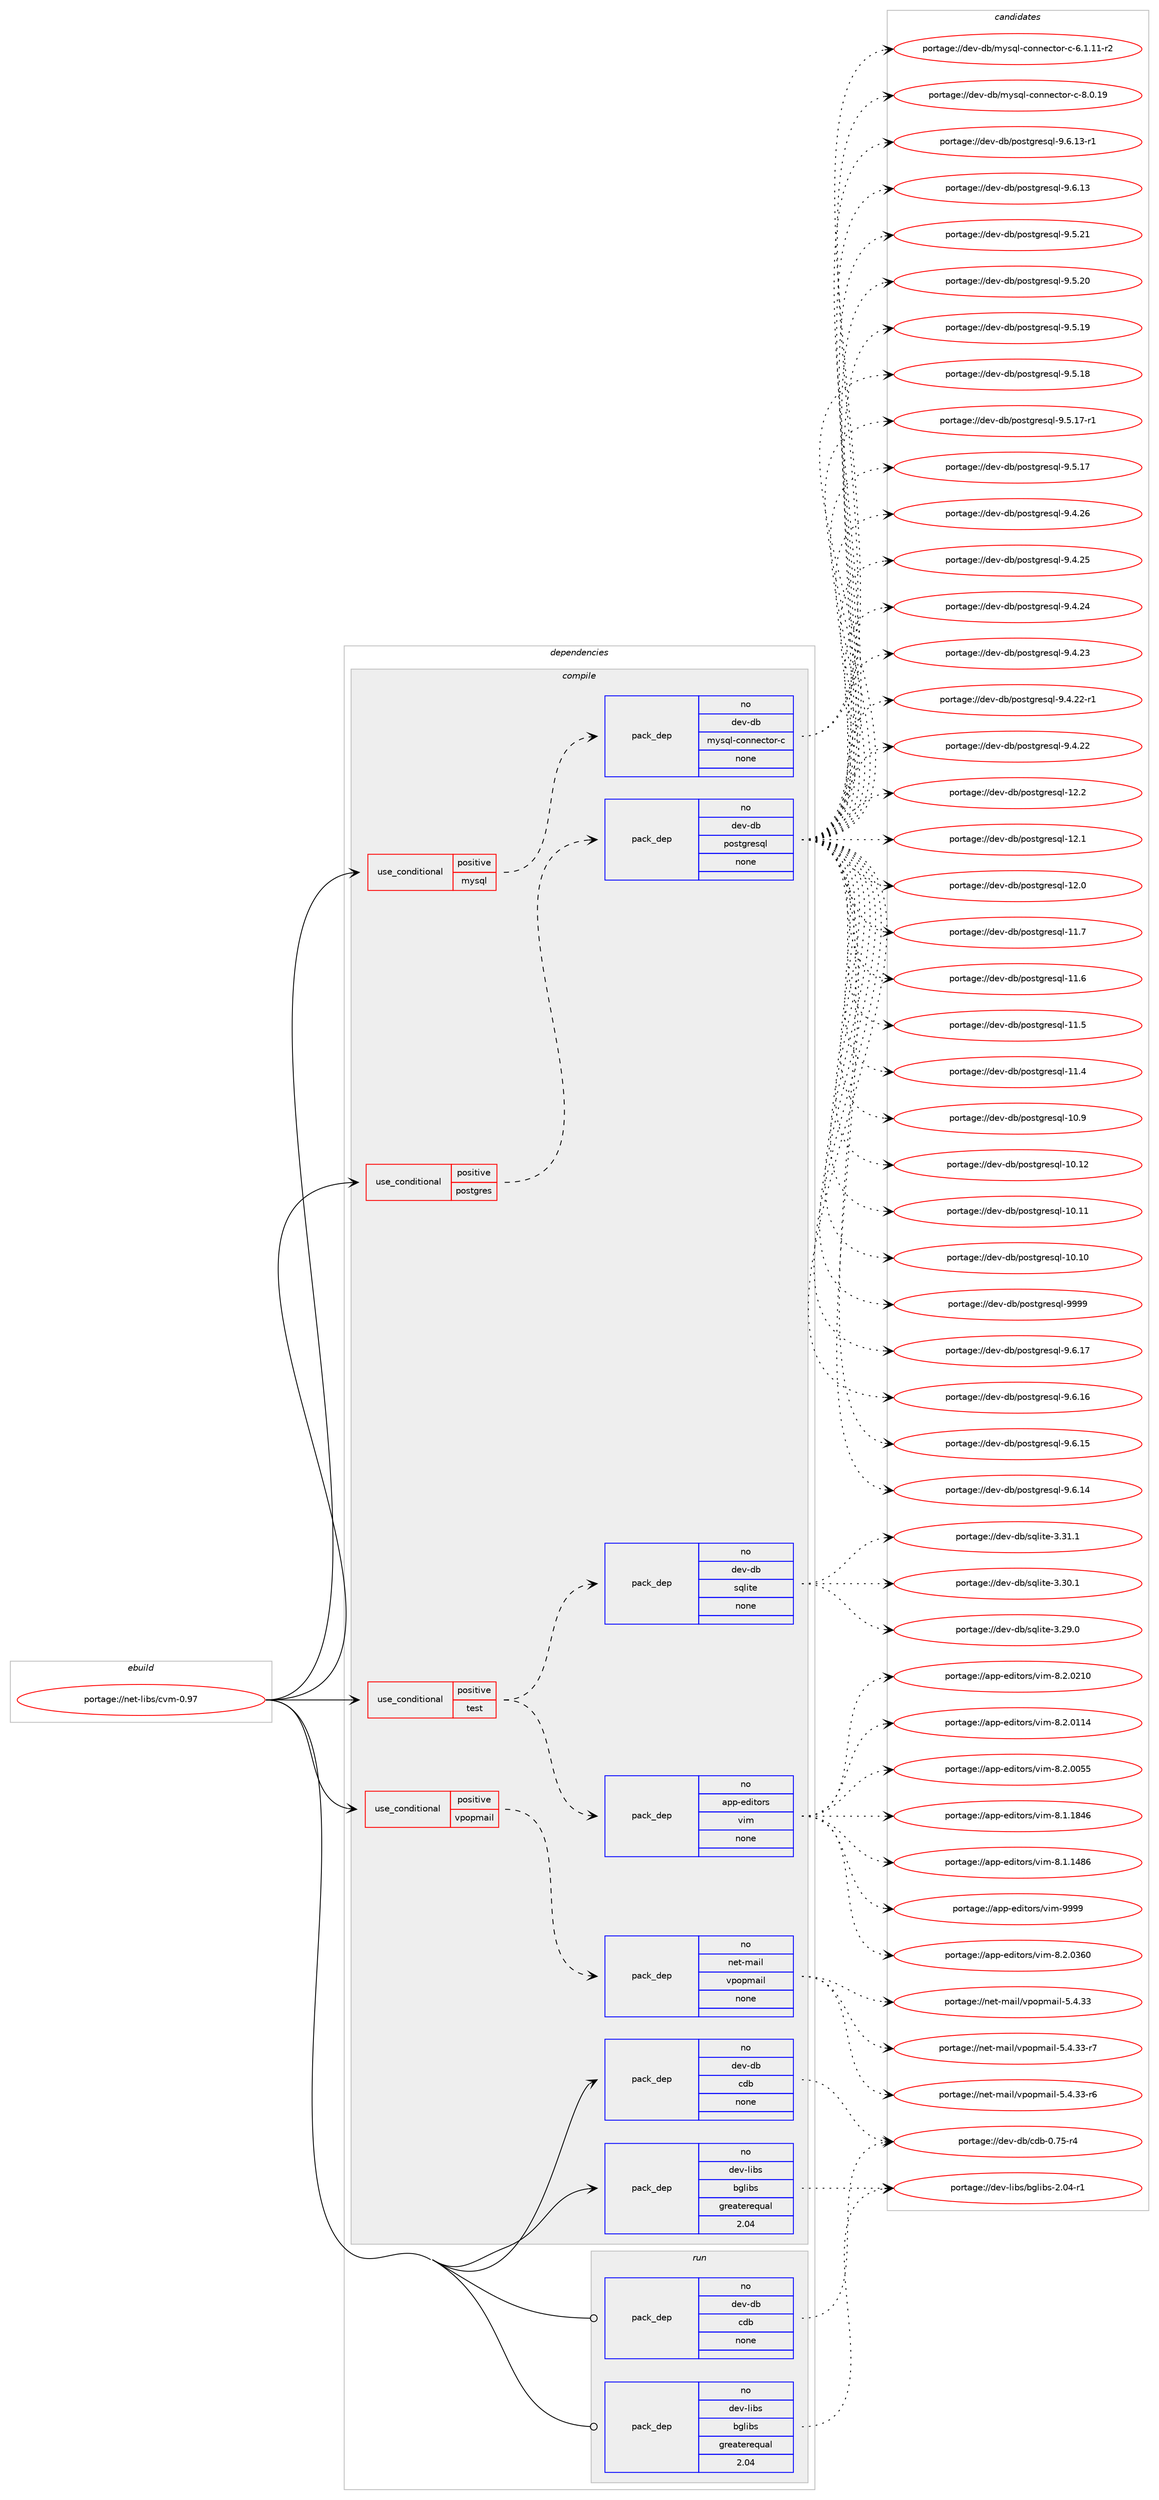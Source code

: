 digraph prolog {

# *************
# Graph options
# *************

newrank=true;
concentrate=true;
compound=true;
graph [rankdir=LR,fontname=Helvetica,fontsize=10,ranksep=1.5];#, ranksep=2.5, nodesep=0.2];
edge  [arrowhead=vee];
node  [fontname=Helvetica,fontsize=10];

# **********
# The ebuild
# **********

subgraph cluster_leftcol {
color=gray;
rank=same;
label=<<i>ebuild</i>>;
id [label="portage://net-libs/cvm-0.97", color=red, width=4, href="../net-libs/cvm-0.97.svg"];
}

# ****************
# The dependencies
# ****************

subgraph cluster_midcol {
color=gray;
label=<<i>dependencies</i>>;
subgraph cluster_compile {
fillcolor="#eeeeee";
style=filled;
label=<<i>compile</i>>;
subgraph cond11809 {
dependency59445 [label=<<TABLE BORDER="0" CELLBORDER="1" CELLSPACING="0" CELLPADDING="4"><TR><TD ROWSPAN="3" CELLPADDING="10">use_conditional</TD></TR><TR><TD>positive</TD></TR><TR><TD>mysql</TD></TR></TABLE>>, shape=none, color=red];
subgraph pack46459 {
dependency59446 [label=<<TABLE BORDER="0" CELLBORDER="1" CELLSPACING="0" CELLPADDING="4" WIDTH="220"><TR><TD ROWSPAN="6" CELLPADDING="30">pack_dep</TD></TR><TR><TD WIDTH="110">no</TD></TR><TR><TD>dev-db</TD></TR><TR><TD>mysql-connector-c</TD></TR><TR><TD>none</TD></TR><TR><TD></TD></TR></TABLE>>, shape=none, color=blue];
}
dependency59445:e -> dependency59446:w [weight=20,style="dashed",arrowhead="vee"];
}
id:e -> dependency59445:w [weight=20,style="solid",arrowhead="vee"];
subgraph cond11810 {
dependency59447 [label=<<TABLE BORDER="0" CELLBORDER="1" CELLSPACING="0" CELLPADDING="4"><TR><TD ROWSPAN="3" CELLPADDING="10">use_conditional</TD></TR><TR><TD>positive</TD></TR><TR><TD>postgres</TD></TR></TABLE>>, shape=none, color=red];
subgraph pack46460 {
dependency59448 [label=<<TABLE BORDER="0" CELLBORDER="1" CELLSPACING="0" CELLPADDING="4" WIDTH="220"><TR><TD ROWSPAN="6" CELLPADDING="30">pack_dep</TD></TR><TR><TD WIDTH="110">no</TD></TR><TR><TD>dev-db</TD></TR><TR><TD>postgresql</TD></TR><TR><TD>none</TD></TR><TR><TD></TD></TR></TABLE>>, shape=none, color=blue];
}
dependency59447:e -> dependency59448:w [weight=20,style="dashed",arrowhead="vee"];
}
id:e -> dependency59447:w [weight=20,style="solid",arrowhead="vee"];
subgraph cond11811 {
dependency59449 [label=<<TABLE BORDER="0" CELLBORDER="1" CELLSPACING="0" CELLPADDING="4"><TR><TD ROWSPAN="3" CELLPADDING="10">use_conditional</TD></TR><TR><TD>positive</TD></TR><TR><TD>test</TD></TR></TABLE>>, shape=none, color=red];
subgraph pack46461 {
dependency59450 [label=<<TABLE BORDER="0" CELLBORDER="1" CELLSPACING="0" CELLPADDING="4" WIDTH="220"><TR><TD ROWSPAN="6" CELLPADDING="30">pack_dep</TD></TR><TR><TD WIDTH="110">no</TD></TR><TR><TD>app-editors</TD></TR><TR><TD>vim</TD></TR><TR><TD>none</TD></TR><TR><TD></TD></TR></TABLE>>, shape=none, color=blue];
}
dependency59449:e -> dependency59450:w [weight=20,style="dashed",arrowhead="vee"];
subgraph pack46462 {
dependency59451 [label=<<TABLE BORDER="0" CELLBORDER="1" CELLSPACING="0" CELLPADDING="4" WIDTH="220"><TR><TD ROWSPAN="6" CELLPADDING="30">pack_dep</TD></TR><TR><TD WIDTH="110">no</TD></TR><TR><TD>dev-db</TD></TR><TR><TD>sqlite</TD></TR><TR><TD>none</TD></TR><TR><TD></TD></TR></TABLE>>, shape=none, color=blue];
}
dependency59449:e -> dependency59451:w [weight=20,style="dashed",arrowhead="vee"];
}
id:e -> dependency59449:w [weight=20,style="solid",arrowhead="vee"];
subgraph cond11812 {
dependency59452 [label=<<TABLE BORDER="0" CELLBORDER="1" CELLSPACING="0" CELLPADDING="4"><TR><TD ROWSPAN="3" CELLPADDING="10">use_conditional</TD></TR><TR><TD>positive</TD></TR><TR><TD>vpopmail</TD></TR></TABLE>>, shape=none, color=red];
subgraph pack46463 {
dependency59453 [label=<<TABLE BORDER="0" CELLBORDER="1" CELLSPACING="0" CELLPADDING="4" WIDTH="220"><TR><TD ROWSPAN="6" CELLPADDING="30">pack_dep</TD></TR><TR><TD WIDTH="110">no</TD></TR><TR><TD>net-mail</TD></TR><TR><TD>vpopmail</TD></TR><TR><TD>none</TD></TR><TR><TD></TD></TR></TABLE>>, shape=none, color=blue];
}
dependency59452:e -> dependency59453:w [weight=20,style="dashed",arrowhead="vee"];
}
id:e -> dependency59452:w [weight=20,style="solid",arrowhead="vee"];
subgraph pack46464 {
dependency59454 [label=<<TABLE BORDER="0" CELLBORDER="1" CELLSPACING="0" CELLPADDING="4" WIDTH="220"><TR><TD ROWSPAN="6" CELLPADDING="30">pack_dep</TD></TR><TR><TD WIDTH="110">no</TD></TR><TR><TD>dev-db</TD></TR><TR><TD>cdb</TD></TR><TR><TD>none</TD></TR><TR><TD></TD></TR></TABLE>>, shape=none, color=blue];
}
id:e -> dependency59454:w [weight=20,style="solid",arrowhead="vee"];
subgraph pack46465 {
dependency59455 [label=<<TABLE BORDER="0" CELLBORDER="1" CELLSPACING="0" CELLPADDING="4" WIDTH="220"><TR><TD ROWSPAN="6" CELLPADDING="30">pack_dep</TD></TR><TR><TD WIDTH="110">no</TD></TR><TR><TD>dev-libs</TD></TR><TR><TD>bglibs</TD></TR><TR><TD>greaterequal</TD></TR><TR><TD>2.04</TD></TR></TABLE>>, shape=none, color=blue];
}
id:e -> dependency59455:w [weight=20,style="solid",arrowhead="vee"];
}
subgraph cluster_compileandrun {
fillcolor="#eeeeee";
style=filled;
label=<<i>compile and run</i>>;
}
subgraph cluster_run {
fillcolor="#eeeeee";
style=filled;
label=<<i>run</i>>;
subgraph pack46466 {
dependency59456 [label=<<TABLE BORDER="0" CELLBORDER="1" CELLSPACING="0" CELLPADDING="4" WIDTH="220"><TR><TD ROWSPAN="6" CELLPADDING="30">pack_dep</TD></TR><TR><TD WIDTH="110">no</TD></TR><TR><TD>dev-db</TD></TR><TR><TD>cdb</TD></TR><TR><TD>none</TD></TR><TR><TD></TD></TR></TABLE>>, shape=none, color=blue];
}
id:e -> dependency59456:w [weight=20,style="solid",arrowhead="odot"];
subgraph pack46467 {
dependency59457 [label=<<TABLE BORDER="0" CELLBORDER="1" CELLSPACING="0" CELLPADDING="4" WIDTH="220"><TR><TD ROWSPAN="6" CELLPADDING="30">pack_dep</TD></TR><TR><TD WIDTH="110">no</TD></TR><TR><TD>dev-libs</TD></TR><TR><TD>bglibs</TD></TR><TR><TD>greaterequal</TD></TR><TR><TD>2.04</TD></TR></TABLE>>, shape=none, color=blue];
}
id:e -> dependency59457:w [weight=20,style="solid",arrowhead="odot"];
}
}

# **************
# The candidates
# **************

subgraph cluster_choices {
rank=same;
color=gray;
label=<<i>candidates</i>>;

subgraph choice46459 {
color=black;
nodesep=1;
choice100101118451009847109121115113108459911111011010199116111114459945564648464957 [label="portage://dev-db/mysql-connector-c-8.0.19", color=red, width=4,href="../dev-db/mysql-connector-c-8.0.19.svg"];
choice1001011184510098471091211151131084599111110110101991161111144599455446494649494511450 [label="portage://dev-db/mysql-connector-c-6.1.11-r2", color=red, width=4,href="../dev-db/mysql-connector-c-6.1.11-r2.svg"];
dependency59446:e -> choice100101118451009847109121115113108459911111011010199116111114459945564648464957:w [style=dotted,weight="100"];
dependency59446:e -> choice1001011184510098471091211151131084599111110110101991161111144599455446494649494511450:w [style=dotted,weight="100"];
}
subgraph choice46460 {
color=black;
nodesep=1;
choice1001011184510098471121111151161031141011151131084557575757 [label="portage://dev-db/postgresql-9999", color=red, width=4,href="../dev-db/postgresql-9999.svg"];
choice10010111845100984711211111511610311410111511310845574654464955 [label="portage://dev-db/postgresql-9.6.17", color=red, width=4,href="../dev-db/postgresql-9.6.17.svg"];
choice10010111845100984711211111511610311410111511310845574654464954 [label="portage://dev-db/postgresql-9.6.16", color=red, width=4,href="../dev-db/postgresql-9.6.16.svg"];
choice10010111845100984711211111511610311410111511310845574654464953 [label="portage://dev-db/postgresql-9.6.15", color=red, width=4,href="../dev-db/postgresql-9.6.15.svg"];
choice10010111845100984711211111511610311410111511310845574654464952 [label="portage://dev-db/postgresql-9.6.14", color=red, width=4,href="../dev-db/postgresql-9.6.14.svg"];
choice100101118451009847112111115116103114101115113108455746544649514511449 [label="portage://dev-db/postgresql-9.6.13-r1", color=red, width=4,href="../dev-db/postgresql-9.6.13-r1.svg"];
choice10010111845100984711211111511610311410111511310845574654464951 [label="portage://dev-db/postgresql-9.6.13", color=red, width=4,href="../dev-db/postgresql-9.6.13.svg"];
choice10010111845100984711211111511610311410111511310845574653465049 [label="portage://dev-db/postgresql-9.5.21", color=red, width=4,href="../dev-db/postgresql-9.5.21.svg"];
choice10010111845100984711211111511610311410111511310845574653465048 [label="portage://dev-db/postgresql-9.5.20", color=red, width=4,href="../dev-db/postgresql-9.5.20.svg"];
choice10010111845100984711211111511610311410111511310845574653464957 [label="portage://dev-db/postgresql-9.5.19", color=red, width=4,href="../dev-db/postgresql-9.5.19.svg"];
choice10010111845100984711211111511610311410111511310845574653464956 [label="portage://dev-db/postgresql-9.5.18", color=red, width=4,href="../dev-db/postgresql-9.5.18.svg"];
choice100101118451009847112111115116103114101115113108455746534649554511449 [label="portage://dev-db/postgresql-9.5.17-r1", color=red, width=4,href="../dev-db/postgresql-9.5.17-r1.svg"];
choice10010111845100984711211111511610311410111511310845574653464955 [label="portage://dev-db/postgresql-9.5.17", color=red, width=4,href="../dev-db/postgresql-9.5.17.svg"];
choice10010111845100984711211111511610311410111511310845574652465054 [label="portage://dev-db/postgresql-9.4.26", color=red, width=4,href="../dev-db/postgresql-9.4.26.svg"];
choice10010111845100984711211111511610311410111511310845574652465053 [label="portage://dev-db/postgresql-9.4.25", color=red, width=4,href="../dev-db/postgresql-9.4.25.svg"];
choice10010111845100984711211111511610311410111511310845574652465052 [label="portage://dev-db/postgresql-9.4.24", color=red, width=4,href="../dev-db/postgresql-9.4.24.svg"];
choice10010111845100984711211111511610311410111511310845574652465051 [label="portage://dev-db/postgresql-9.4.23", color=red, width=4,href="../dev-db/postgresql-9.4.23.svg"];
choice100101118451009847112111115116103114101115113108455746524650504511449 [label="portage://dev-db/postgresql-9.4.22-r1", color=red, width=4,href="../dev-db/postgresql-9.4.22-r1.svg"];
choice10010111845100984711211111511610311410111511310845574652465050 [label="portage://dev-db/postgresql-9.4.22", color=red, width=4,href="../dev-db/postgresql-9.4.22.svg"];
choice1001011184510098471121111151161031141011151131084549504650 [label="portage://dev-db/postgresql-12.2", color=red, width=4,href="../dev-db/postgresql-12.2.svg"];
choice1001011184510098471121111151161031141011151131084549504649 [label="portage://dev-db/postgresql-12.1", color=red, width=4,href="../dev-db/postgresql-12.1.svg"];
choice1001011184510098471121111151161031141011151131084549504648 [label="portage://dev-db/postgresql-12.0", color=red, width=4,href="../dev-db/postgresql-12.0.svg"];
choice1001011184510098471121111151161031141011151131084549494655 [label="portage://dev-db/postgresql-11.7", color=red, width=4,href="../dev-db/postgresql-11.7.svg"];
choice1001011184510098471121111151161031141011151131084549494654 [label="portage://dev-db/postgresql-11.6", color=red, width=4,href="../dev-db/postgresql-11.6.svg"];
choice1001011184510098471121111151161031141011151131084549494653 [label="portage://dev-db/postgresql-11.5", color=red, width=4,href="../dev-db/postgresql-11.5.svg"];
choice1001011184510098471121111151161031141011151131084549494652 [label="portage://dev-db/postgresql-11.4", color=red, width=4,href="../dev-db/postgresql-11.4.svg"];
choice1001011184510098471121111151161031141011151131084549484657 [label="portage://dev-db/postgresql-10.9", color=red, width=4,href="../dev-db/postgresql-10.9.svg"];
choice100101118451009847112111115116103114101115113108454948464950 [label="portage://dev-db/postgresql-10.12", color=red, width=4,href="../dev-db/postgresql-10.12.svg"];
choice100101118451009847112111115116103114101115113108454948464949 [label="portage://dev-db/postgresql-10.11", color=red, width=4,href="../dev-db/postgresql-10.11.svg"];
choice100101118451009847112111115116103114101115113108454948464948 [label="portage://dev-db/postgresql-10.10", color=red, width=4,href="../dev-db/postgresql-10.10.svg"];
dependency59448:e -> choice1001011184510098471121111151161031141011151131084557575757:w [style=dotted,weight="100"];
dependency59448:e -> choice10010111845100984711211111511610311410111511310845574654464955:w [style=dotted,weight="100"];
dependency59448:e -> choice10010111845100984711211111511610311410111511310845574654464954:w [style=dotted,weight="100"];
dependency59448:e -> choice10010111845100984711211111511610311410111511310845574654464953:w [style=dotted,weight="100"];
dependency59448:e -> choice10010111845100984711211111511610311410111511310845574654464952:w [style=dotted,weight="100"];
dependency59448:e -> choice100101118451009847112111115116103114101115113108455746544649514511449:w [style=dotted,weight="100"];
dependency59448:e -> choice10010111845100984711211111511610311410111511310845574654464951:w [style=dotted,weight="100"];
dependency59448:e -> choice10010111845100984711211111511610311410111511310845574653465049:w [style=dotted,weight="100"];
dependency59448:e -> choice10010111845100984711211111511610311410111511310845574653465048:w [style=dotted,weight="100"];
dependency59448:e -> choice10010111845100984711211111511610311410111511310845574653464957:w [style=dotted,weight="100"];
dependency59448:e -> choice10010111845100984711211111511610311410111511310845574653464956:w [style=dotted,weight="100"];
dependency59448:e -> choice100101118451009847112111115116103114101115113108455746534649554511449:w [style=dotted,weight="100"];
dependency59448:e -> choice10010111845100984711211111511610311410111511310845574653464955:w [style=dotted,weight="100"];
dependency59448:e -> choice10010111845100984711211111511610311410111511310845574652465054:w [style=dotted,weight="100"];
dependency59448:e -> choice10010111845100984711211111511610311410111511310845574652465053:w [style=dotted,weight="100"];
dependency59448:e -> choice10010111845100984711211111511610311410111511310845574652465052:w [style=dotted,weight="100"];
dependency59448:e -> choice10010111845100984711211111511610311410111511310845574652465051:w [style=dotted,weight="100"];
dependency59448:e -> choice100101118451009847112111115116103114101115113108455746524650504511449:w [style=dotted,weight="100"];
dependency59448:e -> choice10010111845100984711211111511610311410111511310845574652465050:w [style=dotted,weight="100"];
dependency59448:e -> choice1001011184510098471121111151161031141011151131084549504650:w [style=dotted,weight="100"];
dependency59448:e -> choice1001011184510098471121111151161031141011151131084549504649:w [style=dotted,weight="100"];
dependency59448:e -> choice1001011184510098471121111151161031141011151131084549504648:w [style=dotted,weight="100"];
dependency59448:e -> choice1001011184510098471121111151161031141011151131084549494655:w [style=dotted,weight="100"];
dependency59448:e -> choice1001011184510098471121111151161031141011151131084549494654:w [style=dotted,weight="100"];
dependency59448:e -> choice1001011184510098471121111151161031141011151131084549494653:w [style=dotted,weight="100"];
dependency59448:e -> choice1001011184510098471121111151161031141011151131084549494652:w [style=dotted,weight="100"];
dependency59448:e -> choice1001011184510098471121111151161031141011151131084549484657:w [style=dotted,weight="100"];
dependency59448:e -> choice100101118451009847112111115116103114101115113108454948464950:w [style=dotted,weight="100"];
dependency59448:e -> choice100101118451009847112111115116103114101115113108454948464949:w [style=dotted,weight="100"];
dependency59448:e -> choice100101118451009847112111115116103114101115113108454948464948:w [style=dotted,weight="100"];
}
subgraph choice46461 {
color=black;
nodesep=1;
choice9711211245101100105116111114115471181051094557575757 [label="portage://app-editors/vim-9999", color=red, width=4,href="../app-editors/vim-9999.svg"];
choice971121124510110010511611111411547118105109455646504648515448 [label="portage://app-editors/vim-8.2.0360", color=red, width=4,href="../app-editors/vim-8.2.0360.svg"];
choice971121124510110010511611111411547118105109455646504648504948 [label="portage://app-editors/vim-8.2.0210", color=red, width=4,href="../app-editors/vim-8.2.0210.svg"];
choice971121124510110010511611111411547118105109455646504648494952 [label="portage://app-editors/vim-8.2.0114", color=red, width=4,href="../app-editors/vim-8.2.0114.svg"];
choice971121124510110010511611111411547118105109455646504648485353 [label="portage://app-editors/vim-8.2.0055", color=red, width=4,href="../app-editors/vim-8.2.0055.svg"];
choice971121124510110010511611111411547118105109455646494649565254 [label="portage://app-editors/vim-8.1.1846", color=red, width=4,href="../app-editors/vim-8.1.1846.svg"];
choice971121124510110010511611111411547118105109455646494649525654 [label="portage://app-editors/vim-8.1.1486", color=red, width=4,href="../app-editors/vim-8.1.1486.svg"];
dependency59450:e -> choice9711211245101100105116111114115471181051094557575757:w [style=dotted,weight="100"];
dependency59450:e -> choice971121124510110010511611111411547118105109455646504648515448:w [style=dotted,weight="100"];
dependency59450:e -> choice971121124510110010511611111411547118105109455646504648504948:w [style=dotted,weight="100"];
dependency59450:e -> choice971121124510110010511611111411547118105109455646504648494952:w [style=dotted,weight="100"];
dependency59450:e -> choice971121124510110010511611111411547118105109455646504648485353:w [style=dotted,weight="100"];
dependency59450:e -> choice971121124510110010511611111411547118105109455646494649565254:w [style=dotted,weight="100"];
dependency59450:e -> choice971121124510110010511611111411547118105109455646494649525654:w [style=dotted,weight="100"];
}
subgraph choice46462 {
color=black;
nodesep=1;
choice10010111845100984711511310810511610145514651494649 [label="portage://dev-db/sqlite-3.31.1", color=red, width=4,href="../dev-db/sqlite-3.31.1.svg"];
choice10010111845100984711511310810511610145514651484649 [label="portage://dev-db/sqlite-3.30.1", color=red, width=4,href="../dev-db/sqlite-3.30.1.svg"];
choice10010111845100984711511310810511610145514650574648 [label="portage://dev-db/sqlite-3.29.0", color=red, width=4,href="../dev-db/sqlite-3.29.0.svg"];
dependency59451:e -> choice10010111845100984711511310810511610145514651494649:w [style=dotted,weight="100"];
dependency59451:e -> choice10010111845100984711511310810511610145514651484649:w [style=dotted,weight="100"];
dependency59451:e -> choice10010111845100984711511310810511610145514650574648:w [style=dotted,weight="100"];
}
subgraph choice46463 {
color=black;
nodesep=1;
choice11010111645109971051084711811211111210997105108455346524651514511455 [label="portage://net-mail/vpopmail-5.4.33-r7", color=red, width=4,href="../net-mail/vpopmail-5.4.33-r7.svg"];
choice11010111645109971051084711811211111210997105108455346524651514511454 [label="portage://net-mail/vpopmail-5.4.33-r6", color=red, width=4,href="../net-mail/vpopmail-5.4.33-r6.svg"];
choice1101011164510997105108471181121111121099710510845534652465151 [label="portage://net-mail/vpopmail-5.4.33", color=red, width=4,href="../net-mail/vpopmail-5.4.33.svg"];
dependency59453:e -> choice11010111645109971051084711811211111210997105108455346524651514511455:w [style=dotted,weight="100"];
dependency59453:e -> choice11010111645109971051084711811211111210997105108455346524651514511454:w [style=dotted,weight="100"];
dependency59453:e -> choice1101011164510997105108471181121111121099710510845534652465151:w [style=dotted,weight="100"];
}
subgraph choice46464 {
color=black;
nodesep=1;
choice100101118451009847991009845484655534511452 [label="portage://dev-db/cdb-0.75-r4", color=red, width=4,href="../dev-db/cdb-0.75-r4.svg"];
dependency59454:e -> choice100101118451009847991009845484655534511452:w [style=dotted,weight="100"];
}
subgraph choice46465 {
color=black;
nodesep=1;
choice100101118451081059811547981031081059811545504648524511449 [label="portage://dev-libs/bglibs-2.04-r1", color=red, width=4,href="../dev-libs/bglibs-2.04-r1.svg"];
dependency59455:e -> choice100101118451081059811547981031081059811545504648524511449:w [style=dotted,weight="100"];
}
subgraph choice46466 {
color=black;
nodesep=1;
choice100101118451009847991009845484655534511452 [label="portage://dev-db/cdb-0.75-r4", color=red, width=4,href="../dev-db/cdb-0.75-r4.svg"];
dependency59456:e -> choice100101118451009847991009845484655534511452:w [style=dotted,weight="100"];
}
subgraph choice46467 {
color=black;
nodesep=1;
choice100101118451081059811547981031081059811545504648524511449 [label="portage://dev-libs/bglibs-2.04-r1", color=red, width=4,href="../dev-libs/bglibs-2.04-r1.svg"];
dependency59457:e -> choice100101118451081059811547981031081059811545504648524511449:w [style=dotted,weight="100"];
}
}

}
